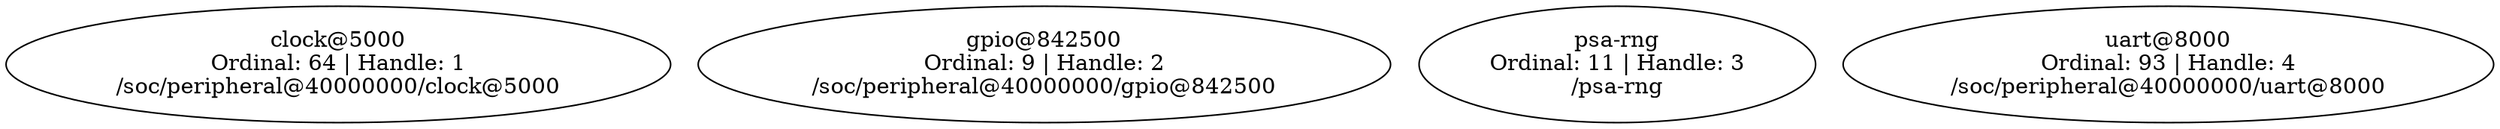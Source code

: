 // /Users/kafechew/Nordic/play/lesson5/fund_less5_exer1_solution/build/zephyr/zephyr_pre0.elf
digraph "Device dependency graph" {
	64 [label="clock@5000\nOrdinal: 64 | Handle: 1\n/soc/peripheral@40000000/clock@5000"]
	9 [label="gpio@842500\nOrdinal: 9 | Handle: 2\n/soc/peripheral@40000000/gpio@842500"]
	11 [label="psa-rng\nOrdinal: 11 | Handle: 3\n/psa-rng"]
	93 [label="uart@8000\nOrdinal: 93 | Handle: 4\n/soc/peripheral@40000000/uart@8000"]
}
